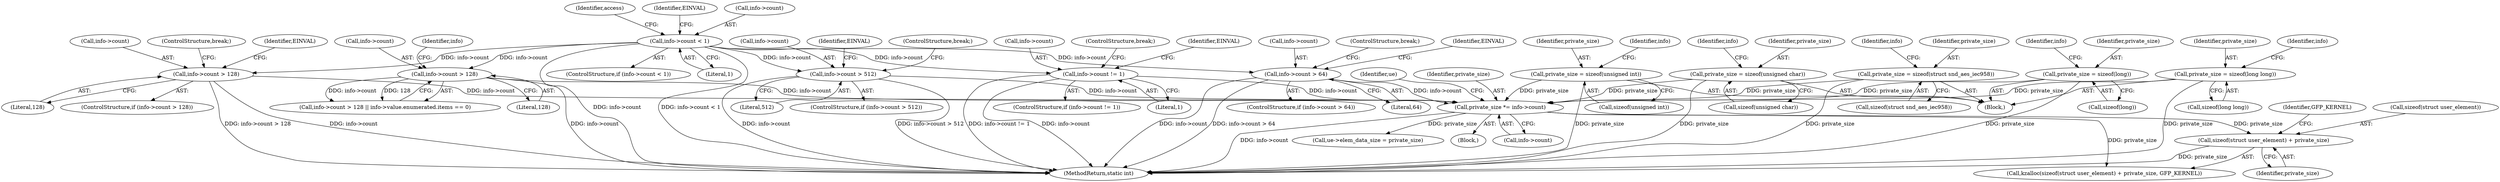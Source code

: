 digraph "0_linux_07f4d9d74a04aa7c72c5dae0ef97565f28f17b92@API" {
"1000401" [label="(Call,sizeof(struct user_element) + private_size)"];
"1000393" [label="(Call,private_size *= info->count)"];
"1000325" [label="(Call,info->count > 64)"];
"1000131" [label="(Call,info->count < 1)"];
"1000310" [label="(Call,info->count > 128)"];
"1000341" [label="(Call,info->count > 128)"];
"1000365" [label="(Call,info->count > 512)"];
"1000380" [label="(Call,info->count != 1)"];
"1000375" [label="(Call,private_size = sizeof(struct snd_aes_iec958))"];
"1000335" [label="(Call,private_size = sizeof(unsigned int))"];
"1000360" [label="(Call,private_size = sizeof(unsigned char))"];
"1000305" [label="(Call,private_size = sizeof(long))"];
"1000320" [label="(Call,private_size = sizeof(long long))"];
"1000326" [label="(Call,info->count)"];
"1000322" [label="(Call,sizeof(long long))"];
"1000321" [label="(Identifier,private_size)"];
"1000442" [label="(Call,ue->elem_data_size = private_size)"];
"1000365" [label="(Call,info->count > 512)"];
"1000350" [label="(Identifier,info)"];
"1000333" [label="(ControlStructure,break;)"];
"1000305" [label="(Call,private_size = sizeof(long))"];
"1000404" [label="(Identifier,private_size)"];
"1000379" [label="(ControlStructure,if (info->count != 1))"];
"1000384" [label="(Literal,1)"];
"1000307" [label="(Call,sizeof(long))"];
"1000360" [label="(Call,private_size = sizeof(unsigned char))"];
"1000364" [label="(ControlStructure,if (info->count > 512))"];
"1000318" [label="(ControlStructure,break;)"];
"1000375" [label="(Call,private_size = sizeof(struct snd_aes_iec958))"];
"1000309" [label="(ControlStructure,if (info->count > 128))"];
"1000345" [label="(Literal,128)"];
"1000342" [label="(Call,info->count)"];
"1000401" [label="(Call,sizeof(struct user_element) + private_size)"];
"1000362" [label="(Call,sizeof(unsigned char))"];
"1000367" [label="(Identifier,info)"];
"1000405" [label="(Identifier,GFP_KERNEL)"];
"1000140" [label="(Identifier,access)"];
"1000380" [label="(Call,info->count != 1)"];
"1000131" [label="(Call,info->count < 1)"];
"1000377" [label="(Call,sizeof(struct snd_aes_iec958))"];
"1000130" [label="(ControlStructure,if (info->count < 1))"];
"1000312" [label="(Identifier,info)"];
"1000135" [label="(Literal,1)"];
"1000340" [label="(Call,info->count > 128 || info->value.enumerated.items == 0)"];
"1000317" [label="(Identifier,EINVAL)"];
"1000382" [label="(Identifier,info)"];
"1000311" [label="(Call,info->count)"];
"1000372" [label="(Identifier,EINVAL)"];
"1000369" [label="(Literal,512)"];
"1000310" [label="(Call,info->count > 128)"];
"1000373" [label="(ControlStructure,break;)"];
"1000335" [label="(Call,private_size = sizeof(unsigned int))"];
"1000399" [label="(Identifier,ue)"];
"1000104" [label="(Block,)"];
"1000302" [label="(Block,)"];
"1000361" [label="(Identifier,private_size)"];
"1000400" [label="(Call,kzalloc(sizeof(struct user_element) + private_size, GFP_KERNEL))"];
"1000138" [label="(Identifier,EINVAL)"];
"1000376" [label="(Identifier,private_size)"];
"1000337" [label="(Call,sizeof(unsigned int))"];
"1000388" [label="(ControlStructure,break;)"];
"1000332" [label="(Identifier,EINVAL)"];
"1000132" [label="(Call,info->count)"];
"1000546" [label="(MethodReturn,static int)"];
"1000324" [label="(ControlStructure,if (info->count > 64))"];
"1000336" [label="(Identifier,private_size)"];
"1000394" [label="(Identifier,private_size)"];
"1000387" [label="(Identifier,EINVAL)"];
"1000306" [label="(Identifier,private_size)"];
"1000366" [label="(Call,info->count)"];
"1000402" [label="(Call,sizeof(struct user_element))"];
"1000329" [label="(Literal,64)"];
"1000343" [label="(Identifier,info)"];
"1000320" [label="(Call,private_size = sizeof(long long))"];
"1000393" [label="(Call,private_size *= info->count)"];
"1000341" [label="(Call,info->count > 128)"];
"1000381" [label="(Call,info->count)"];
"1000327" [label="(Identifier,info)"];
"1000314" [label="(Literal,128)"];
"1000395" [label="(Call,info->count)"];
"1000325" [label="(Call,info->count > 64)"];
"1000401" -> "1000400"  [label="AST: "];
"1000401" -> "1000404"  [label="CFG: "];
"1000402" -> "1000401"  [label="AST: "];
"1000404" -> "1000401"  [label="AST: "];
"1000405" -> "1000401"  [label="CFG: "];
"1000401" -> "1000546"  [label="DDG: private_size"];
"1000393" -> "1000401"  [label="DDG: private_size"];
"1000393" -> "1000104"  [label="AST: "];
"1000393" -> "1000395"  [label="CFG: "];
"1000394" -> "1000393"  [label="AST: "];
"1000395" -> "1000393"  [label="AST: "];
"1000399" -> "1000393"  [label="CFG: "];
"1000393" -> "1000546"  [label="DDG: info->count"];
"1000325" -> "1000393"  [label="DDG: info->count"];
"1000310" -> "1000393"  [label="DDG: info->count"];
"1000341" -> "1000393"  [label="DDG: info->count"];
"1000365" -> "1000393"  [label="DDG: info->count"];
"1000380" -> "1000393"  [label="DDG: info->count"];
"1000375" -> "1000393"  [label="DDG: private_size"];
"1000335" -> "1000393"  [label="DDG: private_size"];
"1000360" -> "1000393"  [label="DDG: private_size"];
"1000305" -> "1000393"  [label="DDG: private_size"];
"1000320" -> "1000393"  [label="DDG: private_size"];
"1000393" -> "1000400"  [label="DDG: private_size"];
"1000393" -> "1000442"  [label="DDG: private_size"];
"1000325" -> "1000324"  [label="AST: "];
"1000325" -> "1000329"  [label="CFG: "];
"1000326" -> "1000325"  [label="AST: "];
"1000329" -> "1000325"  [label="AST: "];
"1000332" -> "1000325"  [label="CFG: "];
"1000333" -> "1000325"  [label="CFG: "];
"1000325" -> "1000546"  [label="DDG: info->count"];
"1000325" -> "1000546"  [label="DDG: info->count > 64"];
"1000131" -> "1000325"  [label="DDG: info->count"];
"1000131" -> "1000130"  [label="AST: "];
"1000131" -> "1000135"  [label="CFG: "];
"1000132" -> "1000131"  [label="AST: "];
"1000135" -> "1000131"  [label="AST: "];
"1000138" -> "1000131"  [label="CFG: "];
"1000140" -> "1000131"  [label="CFG: "];
"1000131" -> "1000546"  [label="DDG: info->count"];
"1000131" -> "1000546"  [label="DDG: info->count < 1"];
"1000131" -> "1000310"  [label="DDG: info->count"];
"1000131" -> "1000341"  [label="DDG: info->count"];
"1000131" -> "1000365"  [label="DDG: info->count"];
"1000131" -> "1000380"  [label="DDG: info->count"];
"1000310" -> "1000309"  [label="AST: "];
"1000310" -> "1000314"  [label="CFG: "];
"1000311" -> "1000310"  [label="AST: "];
"1000314" -> "1000310"  [label="AST: "];
"1000317" -> "1000310"  [label="CFG: "];
"1000318" -> "1000310"  [label="CFG: "];
"1000310" -> "1000546"  [label="DDG: info->count > 128"];
"1000310" -> "1000546"  [label="DDG: info->count"];
"1000341" -> "1000340"  [label="AST: "];
"1000341" -> "1000345"  [label="CFG: "];
"1000342" -> "1000341"  [label="AST: "];
"1000345" -> "1000341"  [label="AST: "];
"1000350" -> "1000341"  [label="CFG: "];
"1000340" -> "1000341"  [label="CFG: "];
"1000341" -> "1000546"  [label="DDG: info->count"];
"1000341" -> "1000340"  [label="DDG: info->count"];
"1000341" -> "1000340"  [label="DDG: 128"];
"1000365" -> "1000364"  [label="AST: "];
"1000365" -> "1000369"  [label="CFG: "];
"1000366" -> "1000365"  [label="AST: "];
"1000369" -> "1000365"  [label="AST: "];
"1000372" -> "1000365"  [label="CFG: "];
"1000373" -> "1000365"  [label="CFG: "];
"1000365" -> "1000546"  [label="DDG: info->count > 512"];
"1000365" -> "1000546"  [label="DDG: info->count"];
"1000380" -> "1000379"  [label="AST: "];
"1000380" -> "1000384"  [label="CFG: "];
"1000381" -> "1000380"  [label="AST: "];
"1000384" -> "1000380"  [label="AST: "];
"1000387" -> "1000380"  [label="CFG: "];
"1000388" -> "1000380"  [label="CFG: "];
"1000380" -> "1000546"  [label="DDG: info->count != 1"];
"1000380" -> "1000546"  [label="DDG: info->count"];
"1000375" -> "1000302"  [label="AST: "];
"1000375" -> "1000377"  [label="CFG: "];
"1000376" -> "1000375"  [label="AST: "];
"1000377" -> "1000375"  [label="AST: "];
"1000382" -> "1000375"  [label="CFG: "];
"1000375" -> "1000546"  [label="DDG: private_size"];
"1000335" -> "1000302"  [label="AST: "];
"1000335" -> "1000337"  [label="CFG: "];
"1000336" -> "1000335"  [label="AST: "];
"1000337" -> "1000335"  [label="AST: "];
"1000343" -> "1000335"  [label="CFG: "];
"1000335" -> "1000546"  [label="DDG: private_size"];
"1000360" -> "1000302"  [label="AST: "];
"1000360" -> "1000362"  [label="CFG: "];
"1000361" -> "1000360"  [label="AST: "];
"1000362" -> "1000360"  [label="AST: "];
"1000367" -> "1000360"  [label="CFG: "];
"1000360" -> "1000546"  [label="DDG: private_size"];
"1000305" -> "1000302"  [label="AST: "];
"1000305" -> "1000307"  [label="CFG: "];
"1000306" -> "1000305"  [label="AST: "];
"1000307" -> "1000305"  [label="AST: "];
"1000312" -> "1000305"  [label="CFG: "];
"1000305" -> "1000546"  [label="DDG: private_size"];
"1000320" -> "1000302"  [label="AST: "];
"1000320" -> "1000322"  [label="CFG: "];
"1000321" -> "1000320"  [label="AST: "];
"1000322" -> "1000320"  [label="AST: "];
"1000327" -> "1000320"  [label="CFG: "];
"1000320" -> "1000546"  [label="DDG: private_size"];
}
